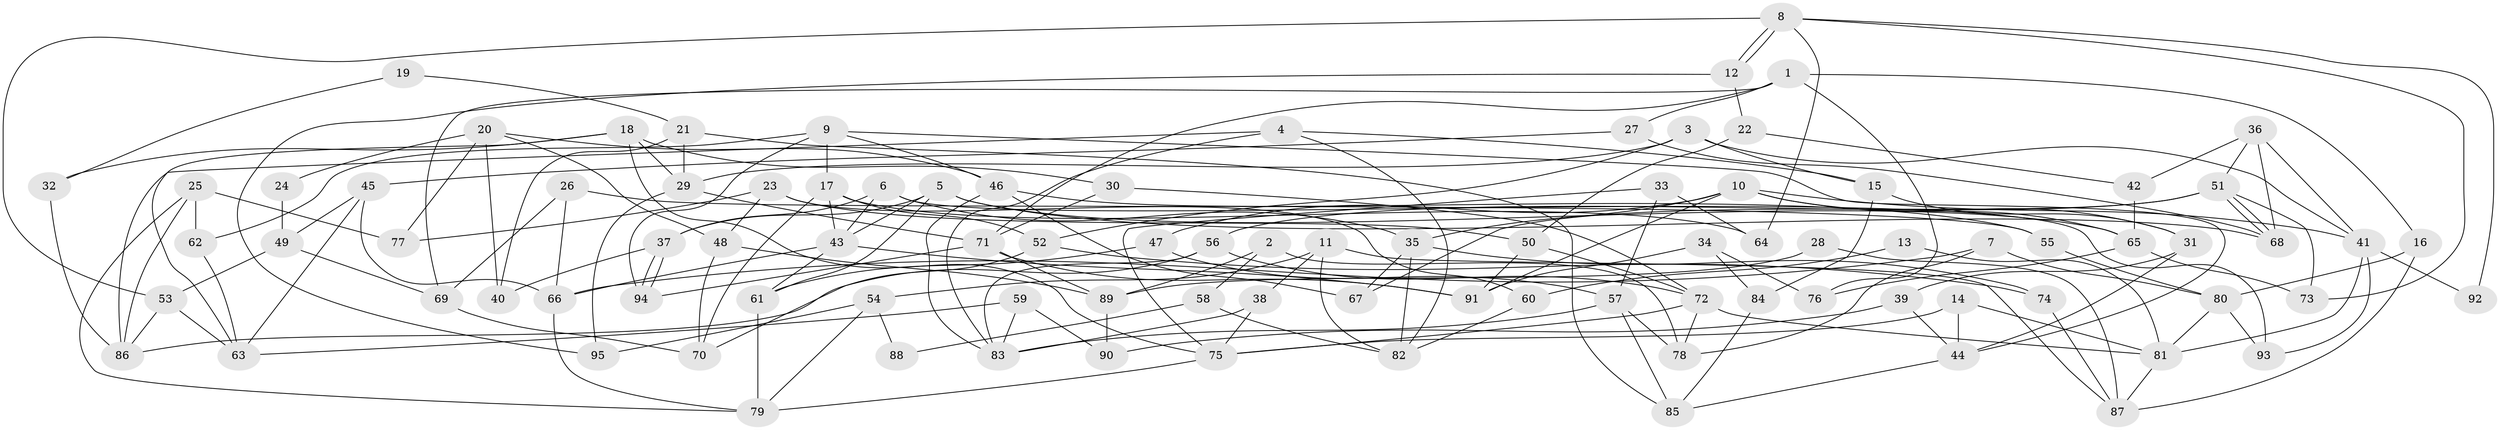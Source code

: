 // coarse degree distribution, {9: 0.014925373134328358, 11: 0.029850746268656716, 4: 0.22388059701492538, 3: 0.31343283582089554, 7: 0.014925373134328358, 5: 0.22388059701492538, 10: 0.014925373134328358, 16: 0.014925373134328358, 2: 0.08955223880597014, 8: 0.014925373134328358, 6: 0.04477611940298507}
// Generated by graph-tools (version 1.1) at 2025/51/03/04/25 22:51:08]
// undirected, 95 vertices, 190 edges
graph export_dot {
  node [color=gray90,style=filled];
  1;
  2;
  3;
  4;
  5;
  6;
  7;
  8;
  9;
  10;
  11;
  12;
  13;
  14;
  15;
  16;
  17;
  18;
  19;
  20;
  21;
  22;
  23;
  24;
  25;
  26;
  27;
  28;
  29;
  30;
  31;
  32;
  33;
  34;
  35;
  36;
  37;
  38;
  39;
  40;
  41;
  42;
  43;
  44;
  45;
  46;
  47;
  48;
  49;
  50;
  51;
  52;
  53;
  54;
  55;
  56;
  57;
  58;
  59;
  60;
  61;
  62;
  63;
  64;
  65;
  66;
  67;
  68;
  69;
  70;
  71;
  72;
  73;
  74;
  75;
  76;
  77;
  78;
  79;
  80;
  81;
  82;
  83;
  84;
  85;
  86;
  87;
  88;
  89;
  90;
  91;
  92;
  93;
  94;
  95;
  1 -- 71;
  1 -- 27;
  1 -- 16;
  1 -- 69;
  1 -- 76;
  2 -- 89;
  2 -- 78;
  2 -- 58;
  3 -- 15;
  3 -- 41;
  3 -- 29;
  3 -- 52;
  4 -- 86;
  4 -- 83;
  4 -- 15;
  4 -- 82;
  5 -- 68;
  5 -- 43;
  5 -- 37;
  5 -- 61;
  5 -- 65;
  6 -- 37;
  6 -- 35;
  6 -- 43;
  6 -- 93;
  7 -- 78;
  7 -- 66;
  7 -- 80;
  8 -- 12;
  8 -- 12;
  8 -- 73;
  8 -- 53;
  8 -- 64;
  8 -- 92;
  9 -- 46;
  9 -- 17;
  9 -- 44;
  9 -- 62;
  9 -- 94;
  10 -- 35;
  10 -- 41;
  10 -- 31;
  10 -- 47;
  10 -- 65;
  10 -- 91;
  11 -- 38;
  11 -- 87;
  11 -- 54;
  11 -- 82;
  12 -- 95;
  12 -- 22;
  13 -- 60;
  13 -- 81;
  14 -- 44;
  14 -- 81;
  14 -- 75;
  15 -- 84;
  15 -- 31;
  16 -- 80;
  16 -- 87;
  17 -- 43;
  17 -- 70;
  17 -- 52;
  17 -- 64;
  18 -- 75;
  18 -- 29;
  18 -- 30;
  18 -- 32;
  18 -- 63;
  19 -- 21;
  19 -- 32;
  20 -- 48;
  20 -- 40;
  20 -- 24;
  20 -- 46;
  20 -- 77;
  21 -- 85;
  21 -- 29;
  21 -- 40;
  22 -- 50;
  22 -- 42;
  23 -- 50;
  23 -- 77;
  23 -- 48;
  23 -- 60;
  24 -- 49;
  25 -- 79;
  25 -- 62;
  25 -- 77;
  25 -- 86;
  26 -- 66;
  26 -- 55;
  26 -- 69;
  27 -- 68;
  27 -- 45;
  28 -- 89;
  28 -- 87;
  29 -- 71;
  29 -- 95;
  30 -- 71;
  30 -- 72;
  31 -- 39;
  31 -- 44;
  32 -- 86;
  33 -- 64;
  33 -- 57;
  33 -- 75;
  34 -- 76;
  34 -- 91;
  34 -- 84;
  35 -- 82;
  35 -- 74;
  35 -- 67;
  36 -- 42;
  36 -- 51;
  36 -- 41;
  36 -- 68;
  37 -- 94;
  37 -- 94;
  37 -- 40;
  38 -- 83;
  38 -- 75;
  39 -- 44;
  39 -- 90;
  41 -- 93;
  41 -- 81;
  41 -- 92;
  42 -- 65;
  43 -- 66;
  43 -- 61;
  43 -- 91;
  44 -- 85;
  45 -- 63;
  45 -- 49;
  45 -- 66;
  46 -- 67;
  46 -- 55;
  46 -- 83;
  47 -- 61;
  47 -- 57;
  48 -- 70;
  48 -- 89;
  49 -- 53;
  49 -- 69;
  50 -- 91;
  50 -- 72;
  51 -- 56;
  51 -- 68;
  51 -- 68;
  51 -- 67;
  51 -- 73;
  52 -- 70;
  52 -- 74;
  53 -- 63;
  53 -- 86;
  54 -- 79;
  54 -- 88;
  54 -- 95;
  55 -- 80;
  56 -- 86;
  56 -- 72;
  56 -- 83;
  57 -- 83;
  57 -- 78;
  57 -- 85;
  58 -- 82;
  58 -- 88;
  59 -- 90;
  59 -- 83;
  59 -- 63;
  60 -- 82;
  61 -- 79;
  62 -- 63;
  65 -- 73;
  65 -- 76;
  66 -- 79;
  69 -- 70;
  71 -- 91;
  71 -- 94;
  71 -- 89;
  72 -- 75;
  72 -- 78;
  72 -- 81;
  74 -- 87;
  75 -- 79;
  80 -- 81;
  80 -- 93;
  81 -- 87;
  84 -- 85;
  89 -- 90;
}
